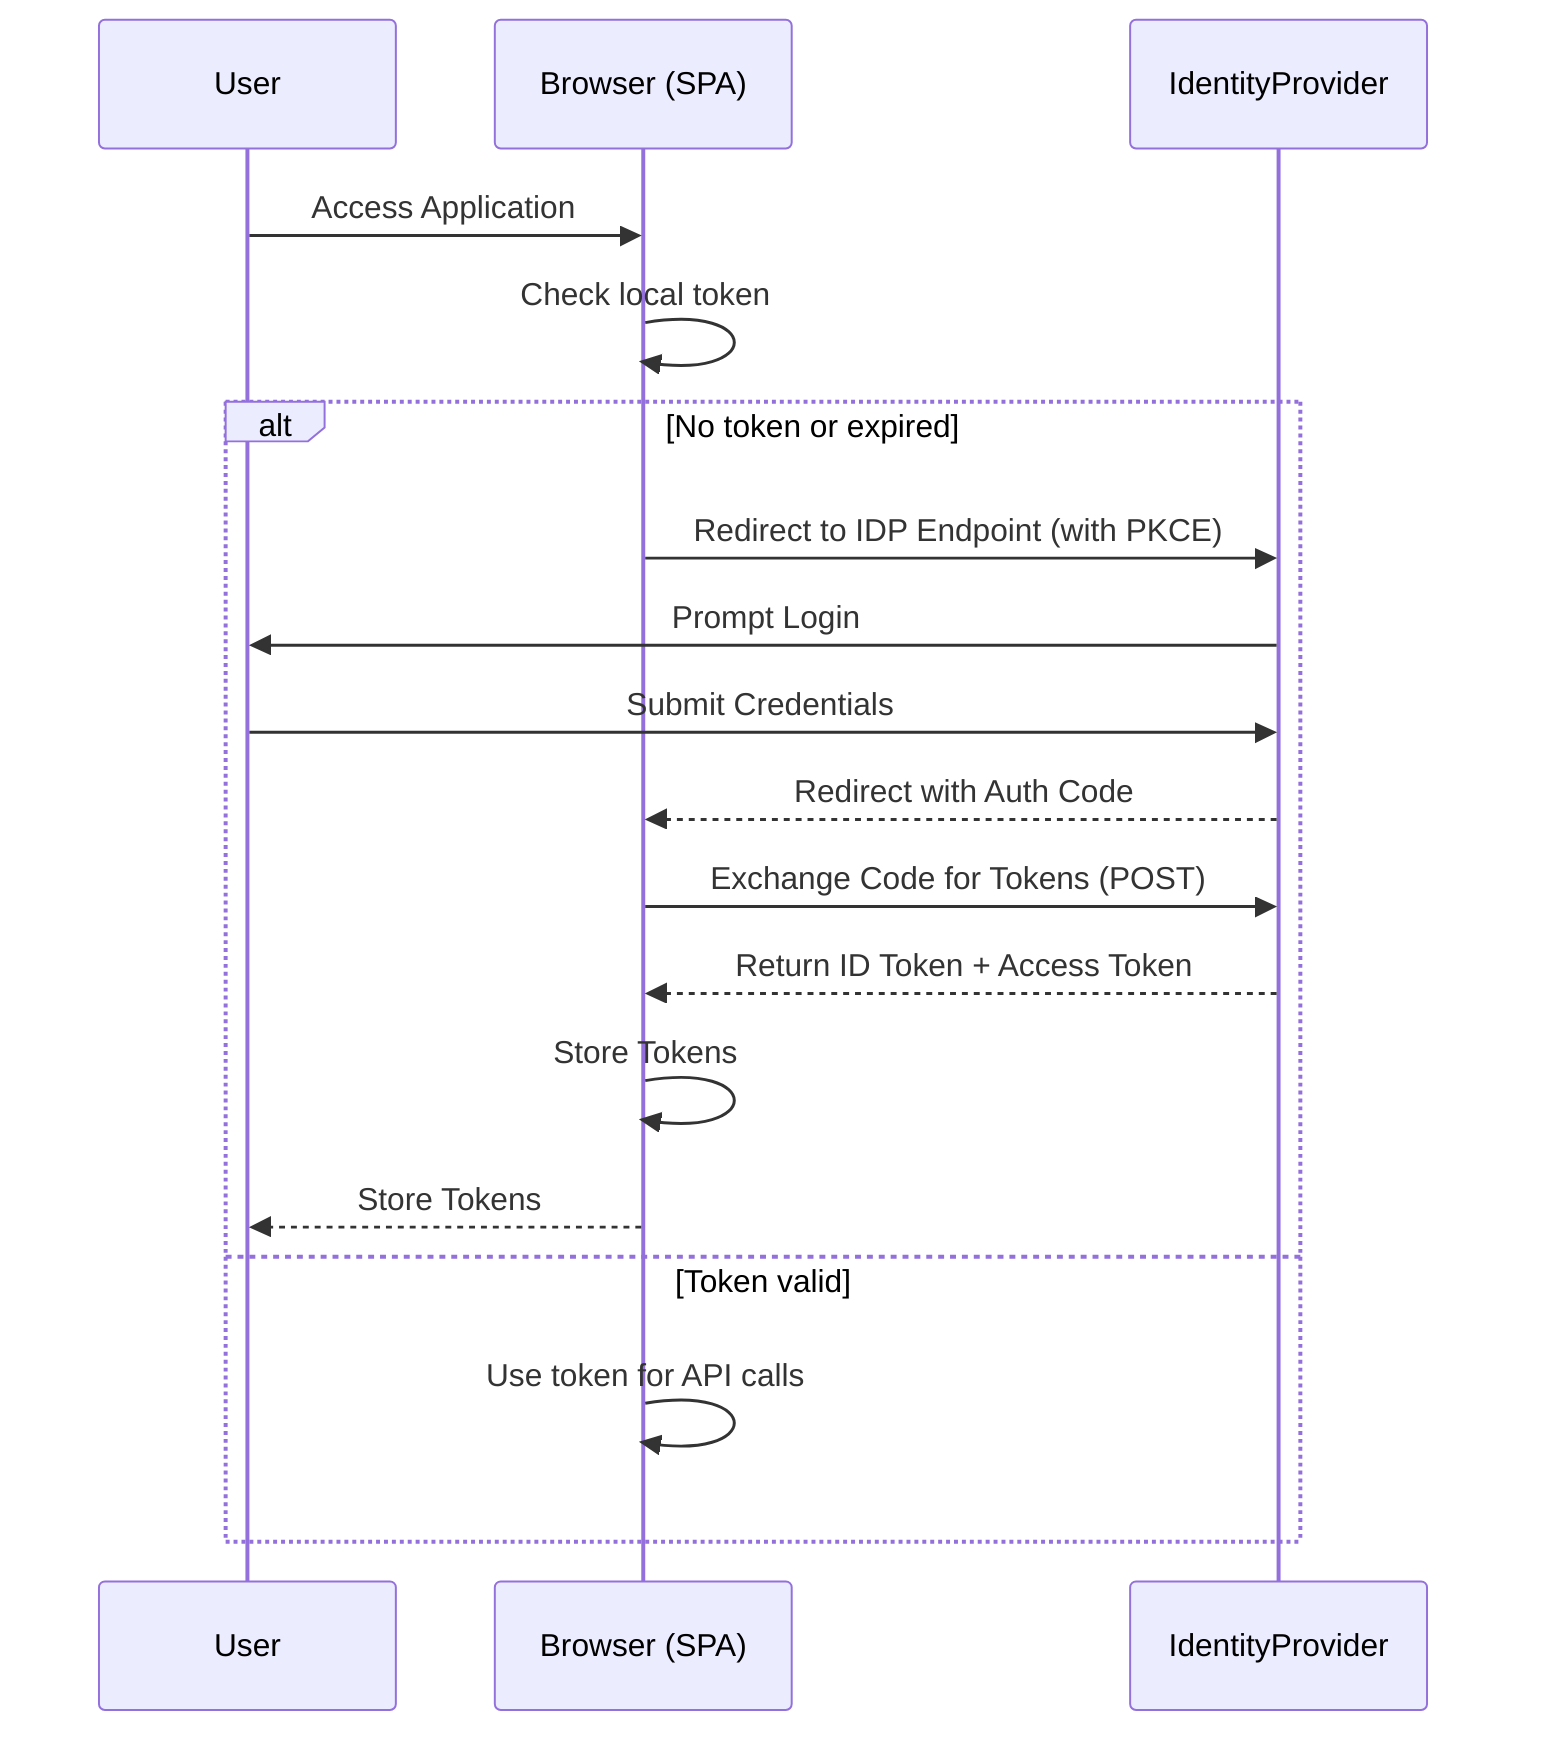 sequenceDiagram
    participant User
    participant Browser (SPA)
    participant IdentityProvider

    User->>Browser (SPA): Access Application
    Browser (SPA)->>Browser (SPA): Check local token
    alt No token or expired
        Browser (SPA)->>IdentityProvider: Redirect to IDP Endpoint (with PKCE)
        IdentityProvider->>User: Prompt Login
        User->>IdentityProvider: Submit Credentials
        IdentityProvider-->>Browser (SPA): Redirect with Auth Code
        Browser (SPA)->>IdentityProvider: Exchange Code for Tokens (POST)
        IdentityProvider-->>Browser (SPA): Return ID Token + Access Token
        Browser (SPA)->>Browser (SPA): Store Tokens
        Browser (SPA)-->>User : Store Tokens
    else Token valid
        Browser (SPA)->>Browser (SPA): Use token for API calls
    end